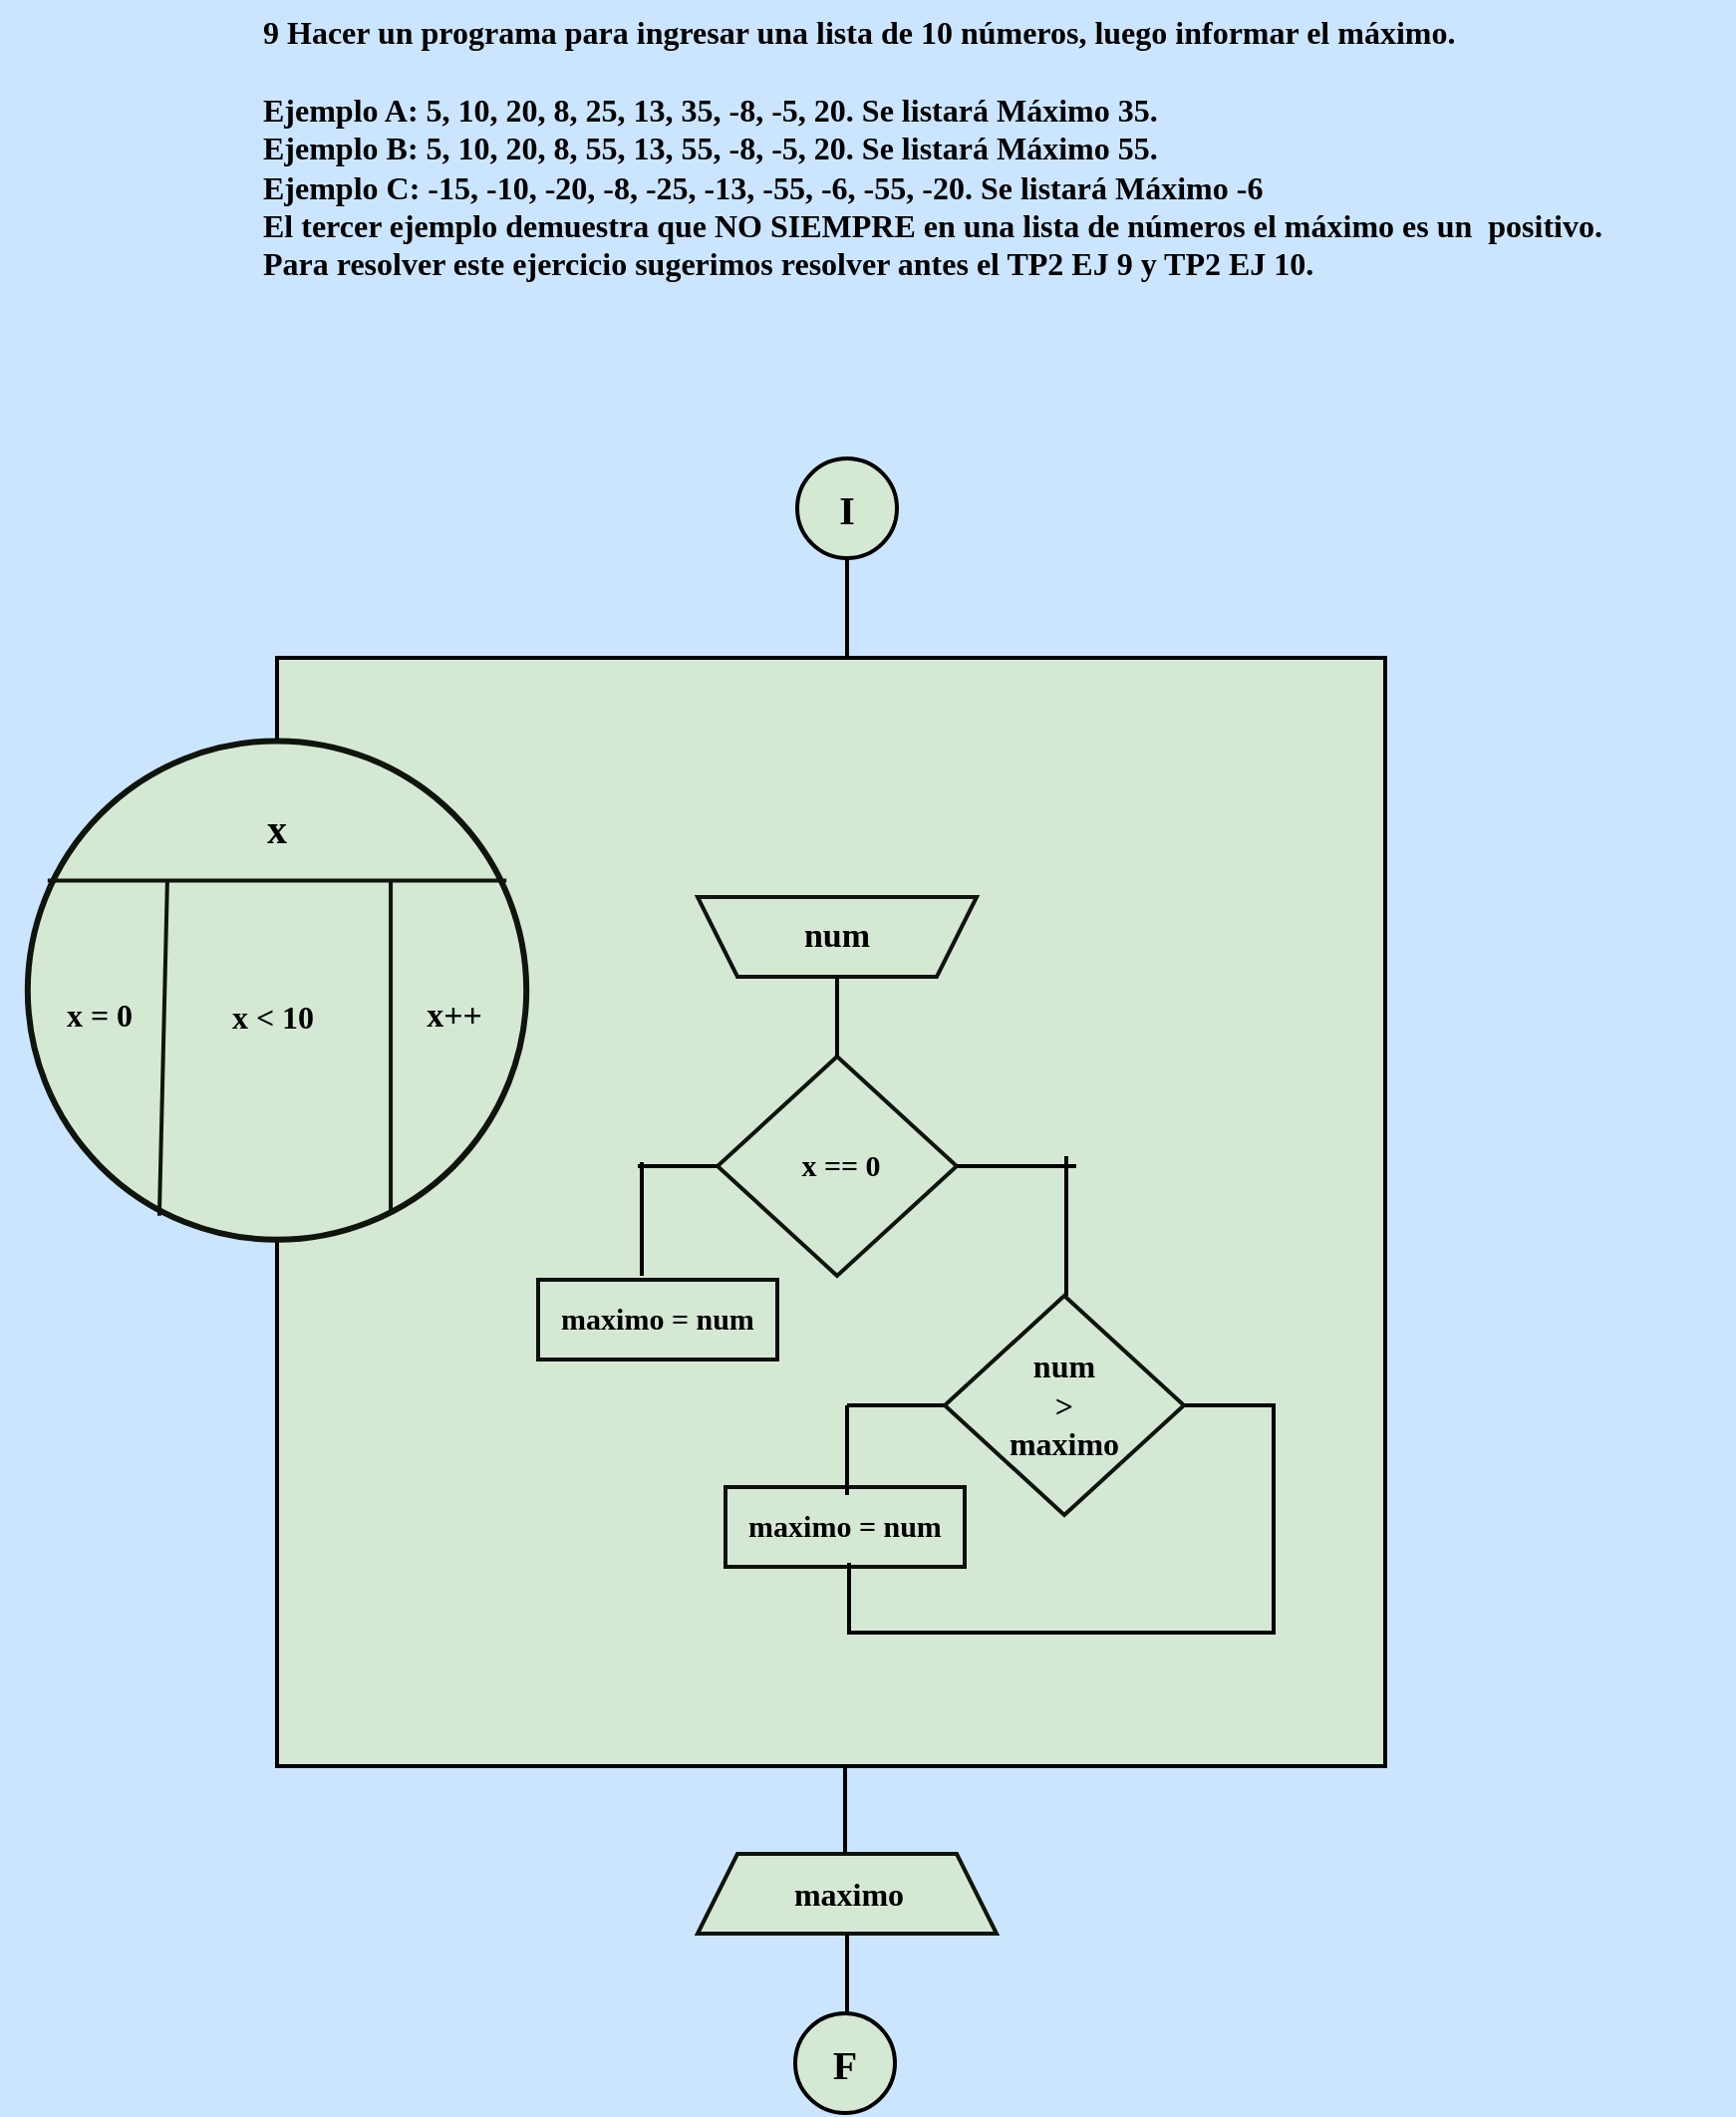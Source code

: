 <mxfile version="24.1.0" type="device">
  <diagram name="Página-1" id="lfljVjLXqVkdalrhsPDu">
    <mxGraphModel dx="2247" dy="830" grid="1" gridSize="10" guides="1" tooltips="1" connect="1" arrows="1" fold="1" page="1" pageScale="1" pageWidth="827" pageHeight="1169" background="#CCE5FF" math="0" shadow="0">
      <root>
        <mxCell id="0" />
        <mxCell id="1" parent="0" />
        <mxCell id="rmCvbukI7HfnYhg2oPh5-1" value="&lt;font color=&quot;#000000&quot; style=&quot;font-size: 16px;&quot; face=&quot;Comic Sans MS&quot;&gt;&lt;b&gt;9 Hacer un programa para ingresar una lista de 10 números, luego informar el máximo.&lt;br&gt;&lt;br&gt;Ejemplo A: 5, 10, 20, 8, 25, 13, 35, -8, -5, 20. Se listará Máximo 35.&lt;br&gt;Ejemplo B: 5, 10, 20, 8, 55, 13, 55, -8, -5, 20. Se listará Máximo 55.&lt;br&gt;Ejemplo C: -15, -10, -20, -8, -25, -13, -55, -6, -55, -20. Se listará Máximo -6&lt;br&gt;El tercer ejemplo demuestra que NO SIEMPRE en una lista de números el máximo es un&amp;nbsp; positivo.&lt;br&gt;Para resolver este ejercicio sugerimos resolver antes el TP2 EJ 9 y TP2 EJ 10.&lt;/b&gt;&lt;/font&gt;" style="text;whiteSpace=wrap;html=1;fontFamily=Architects Daughter;fontSource=https%3A%2F%2Ffonts.googleapis.com%2Fcss%3Ffamily%3DArchitects%2BDaughter;" vertex="1" parent="1">
          <mxGeometry x="70" y="10" width="740" height="200" as="geometry" />
        </mxCell>
        <mxCell id="rmCvbukI7HfnYhg2oPh5-67" value="" style="group;aspect=fixed;" vertex="1" connectable="0" parent="1">
          <mxGeometry x="-60" y="240" width="695" height="830" as="geometry" />
        </mxCell>
        <mxCell id="rmCvbukI7HfnYhg2oPh5-42" value="" style="group;aspect=fixed;" vertex="1" connectable="0" parent="rmCvbukI7HfnYhg2oPh5-67">
          <mxGeometry width="695" height="830" as="geometry" />
        </mxCell>
        <mxCell id="rmCvbukI7HfnYhg2oPh5-6" value="" style="group;aspect=fixed;" vertex="1" connectable="0" parent="rmCvbukI7HfnYhg2oPh5-42">
          <mxGeometry x="400" width="50" height="50" as="geometry" />
        </mxCell>
        <mxCell id="rmCvbukI7HfnYhg2oPh5-2" value="" style="strokeWidth=2;html=1;shape=mxgraph.flowchart.start_2;whiteSpace=wrap;rounded=0;labelBackgroundColor=none;strokeColor=#000000;align=center;verticalAlign=middle;fontFamily=Helvetica;fontSize=12;fontColor=default;fillColor=#d5e8d4;aspect=fixed;" vertex="1" parent="rmCvbukI7HfnYhg2oPh5-6">
          <mxGeometry width="50" height="50" as="geometry" />
        </mxCell>
        <mxCell id="rmCvbukI7HfnYhg2oPh5-4" value="&lt;font color=&quot;#000000&quot; size=&quot;1&quot; face=&quot;Comic Sans MS&quot;&gt;&lt;b style=&quot;font-size: 20px;&quot;&gt;I&lt;/b&gt;&lt;/font&gt;" style="text;strokeColor=none;align=center;fillColor=none;html=1;verticalAlign=middle;whiteSpace=wrap;rounded=0;fontFamily=Architects Daughter;fontSource=https%3A%2F%2Ffonts.googleapis.com%2Fcss%3Ffamily%3DArchitects%2BDaughter;aspect=fixed;" vertex="1" parent="rmCvbukI7HfnYhg2oPh5-6">
          <mxGeometry x="5" y="10" width="40" height="30" as="geometry" />
        </mxCell>
        <mxCell id="rmCvbukI7HfnYhg2oPh5-8" value="" style="group;aspect=fixed;" vertex="1" connectable="0" parent="rmCvbukI7HfnYhg2oPh5-42">
          <mxGeometry x="399" y="780" width="50" height="50" as="geometry" />
        </mxCell>
        <mxCell id="rmCvbukI7HfnYhg2oPh5-3" value="" style="strokeWidth=2;html=1;shape=mxgraph.flowchart.start_2;whiteSpace=wrap;rounded=0;labelBackgroundColor=none;strokeColor=#000000;align=center;verticalAlign=middle;fontFamily=Helvetica;fontSize=12;fontColor=default;fillColor=#d5e8d4;" vertex="1" parent="rmCvbukI7HfnYhg2oPh5-8">
          <mxGeometry width="50" height="50" as="geometry" />
        </mxCell>
        <mxCell id="rmCvbukI7HfnYhg2oPh5-5" value="&lt;font color=&quot;#000000&quot; size=&quot;1&quot; face=&quot;Comic Sans MS&quot;&gt;&lt;b style=&quot;font-size: 20px;&quot;&gt;F&lt;/b&gt;&lt;/font&gt;" style="text;strokeColor=none;align=center;fillColor=none;html=1;verticalAlign=middle;whiteSpace=wrap;rounded=0;fontFamily=Architects Daughter;fontSource=https://fonts.googleapis.com/css?family=Architects+Daughter;" vertex="1" parent="rmCvbukI7HfnYhg2oPh5-8">
          <mxGeometry x="5" y="10" width="40" height="30" as="geometry" />
        </mxCell>
        <mxCell id="rmCvbukI7HfnYhg2oPh5-9" value="" style="group;aspect=fixed;" vertex="1" connectable="0" parent="rmCvbukI7HfnYhg2oPh5-42">
          <mxGeometry y="100" width="695" height="556" as="geometry" />
        </mxCell>
        <mxCell id="rmCvbukI7HfnYhg2oPh5-10" value="" style="whiteSpace=wrap;html=1;aspect=fixed;rounded=0;labelBackgroundColor=none;strokeColor=#000000;strokeWidth=2;align=center;verticalAlign=middle;fontFamily=Helvetica;fontSize=12;fontColor=default;fillColor=#d5e8d4;" vertex="1" parent="rmCvbukI7HfnYhg2oPh5-9">
          <mxGeometry x="139" width="556" height="556" as="geometry" />
        </mxCell>
        <mxCell id="rmCvbukI7HfnYhg2oPh5-11" value="" style="group;aspect=fixed;" vertex="1" connectable="0" parent="rmCvbukI7HfnYhg2oPh5-9">
          <mxGeometry x="13.9" y="41.7" width="250.2" height="250.2" as="geometry" />
        </mxCell>
        <mxCell id="rmCvbukI7HfnYhg2oPh5-12" value="" style="ellipse;whiteSpace=wrap;html=1;aspect=fixed;rounded=0;labelBackgroundColor=none;strokeColor=#0F140C;strokeWidth=3;align=center;verticalAlign=middle;fontFamily=Helvetica;fontSize=12;fontColor=default;fillColor=#d5e8d4;" vertex="1" parent="rmCvbukI7HfnYhg2oPh5-11">
          <mxGeometry width="250.2" height="250.2" as="geometry" />
        </mxCell>
        <mxCell id="rmCvbukI7HfnYhg2oPh5-13" value="" style="endArrow=none;html=1;rounded=0;strokeColor=#0F140C;fontFamily=Helvetica;fontSize=12;fontColor=default;fillColor=#B2C9AB;strokeWidth=2;" edge="1" parent="rmCvbukI7HfnYhg2oPh5-11">
          <mxGeometry width="50" height="50" relative="1" as="geometry">
            <mxPoint x="240.192" y="70.056" as="sourcePoint" />
            <mxPoint x="10.008" y="70.056" as="targetPoint" />
          </mxGeometry>
        </mxCell>
        <mxCell id="rmCvbukI7HfnYhg2oPh5-14" value="" style="endArrow=none;html=1;rounded=0;strokeColor=#0F140C;fontFamily=Helvetica;fontSize=12;fontColor=default;fillColor=#B2C9AB;exitX=0.264;exitY=0.952;exitDx=0;exitDy=0;exitPerimeter=0;strokeWidth=2;" edge="1" parent="rmCvbukI7HfnYhg2oPh5-11" source="rmCvbukI7HfnYhg2oPh5-12">
          <mxGeometry width="50" height="50" relative="1" as="geometry">
            <mxPoint x="60.048" y="150.12" as="sourcePoint" />
            <mxPoint x="70.056" y="70.056" as="targetPoint" />
          </mxGeometry>
        </mxCell>
        <mxCell id="rmCvbukI7HfnYhg2oPh5-15" value="" style="endArrow=none;html=1;rounded=0;strokeColor=#0F140C;fontFamily=Helvetica;fontSize=12;fontColor=default;fillColor=#B2C9AB;exitX=0.728;exitY=0.948;exitDx=0;exitDy=0;exitPerimeter=0;strokeWidth=2;" edge="1" parent="rmCvbukI7HfnYhg2oPh5-11" source="rmCvbukI7HfnYhg2oPh5-12">
          <mxGeometry width="50" height="50" relative="1" as="geometry">
            <mxPoint x="150.12" y="170.136" as="sourcePoint" />
            <mxPoint x="182.146" y="70.056" as="targetPoint" />
          </mxGeometry>
        </mxCell>
        <mxCell id="rmCvbukI7HfnYhg2oPh5-19" value="&lt;font color=&quot;#000000&quot; size=&quot;1&quot; face=&quot;Comic Sans MS&quot;&gt;&lt;b style=&quot;font-size: 20px;&quot;&gt;x&lt;/b&gt;&lt;/font&gt;" style="text;strokeColor=none;align=center;fillColor=none;html=1;verticalAlign=middle;whiteSpace=wrap;rounded=0;fontFamily=Architects Daughter;fontSource=https://fonts.googleapis.com/css?family=Architects+Daughter;" vertex="1" parent="rmCvbukI7HfnYhg2oPh5-11">
          <mxGeometry x="95.1" y="28.3" width="60" height="30" as="geometry" />
        </mxCell>
        <mxCell id="rmCvbukI7HfnYhg2oPh5-24" value="&lt;font color=&quot;#000000&quot; size=&quot;1&quot; face=&quot;Comic Sans MS&quot;&gt;&lt;b style=&quot;font-size: 17px;&quot;&gt;x++&lt;/b&gt;&lt;/font&gt;" style="text;strokeColor=none;align=center;fillColor=none;html=1;verticalAlign=middle;whiteSpace=wrap;rounded=0;fontFamily=Architects Daughter;fontSource=https://fonts.googleapis.com/css?family=Architects+Daughter;" vertex="1" parent="rmCvbukI7HfnYhg2oPh5-11">
          <mxGeometry x="189.1" y="128.3" width="50" height="20" as="geometry" />
        </mxCell>
        <mxCell id="rmCvbukI7HfnYhg2oPh5-20" value="" style="group;aspect=fixed;" vertex="1" connectable="0" parent="rmCvbukI7HfnYhg2oPh5-9">
          <mxGeometry x="350" y="120" width="140" height="40" as="geometry" />
        </mxCell>
        <mxCell id="rmCvbukI7HfnYhg2oPh5-16" value="" style="shape=trapezoid;perimeter=trapezoidPerimeter;whiteSpace=wrap;html=1;fixedSize=1;rounded=0;labelBackgroundColor=none;strokeColor=#121211;strokeWidth=2;align=center;verticalAlign=middle;fontFamily=Helvetica;fontSize=12;fontColor=default;fillColor=#d5e8d4;direction=west;container=0;" vertex="1" parent="rmCvbukI7HfnYhg2oPh5-20">
          <mxGeometry width="140" height="40" as="geometry">
            <mxRectangle x="-1020" y="-650" width="50" height="40" as="alternateBounds" />
          </mxGeometry>
        </mxCell>
        <mxCell id="rmCvbukI7HfnYhg2oPh5-17" value="&lt;font color=&quot;#000000&quot; size=&quot;1&quot; face=&quot;Comic Sans MS&quot;&gt;&lt;b style=&quot;font-size: 17px;&quot;&gt;num&lt;/b&gt;&lt;/font&gt;" style="text;strokeColor=none;align=center;fillColor=none;html=1;verticalAlign=middle;whiteSpace=wrap;rounded=0;fontFamily=Architects Daughter;fontSource=https%3A%2F%2Ffonts.googleapis.com%2Fcss%3Ffamily%3DArchitects%2BDaughter;container=0;" vertex="1" parent="rmCvbukI7HfnYhg2oPh5-20">
          <mxGeometry x="40" y="5" width="60" height="30" as="geometry" />
        </mxCell>
        <mxCell id="rmCvbukI7HfnYhg2oPh5-32" value="" style="group;aspect=fixed;" vertex="1" connectable="0" parent="rmCvbukI7HfnYhg2oPh5-9">
          <mxGeometry x="360" y="200" width="120" height="110" as="geometry" />
        </mxCell>
        <mxCell id="rmCvbukI7HfnYhg2oPh5-29" value="" style="rhombus;whiteSpace=wrap;html=1;rounded=0;labelBackgroundColor=none;strokeColor=#0F140C;strokeWidth=2;align=center;verticalAlign=middle;fontFamily=Helvetica;fontSize=12;fontColor=default;fillColor=#d5e8d4;" vertex="1" parent="rmCvbukI7HfnYhg2oPh5-32">
          <mxGeometry width="120" height="110" as="geometry" />
        </mxCell>
        <mxCell id="rmCvbukI7HfnYhg2oPh5-30" value="&lt;font face=&quot;Comic Sans MS&quot; color=&quot;#000000&quot;&gt;&lt;span style=&quot;font-size: 15px;&quot;&gt;&lt;b&gt;x == 0&lt;/b&gt;&lt;/span&gt;&lt;/font&gt;" style="text;strokeColor=none;align=center;fillColor=none;html=1;verticalAlign=middle;whiteSpace=wrap;rounded=0;fontFamily=Architects Daughter;fontSource=https://fonts.googleapis.com/css?family=Architects+Daughter;" vertex="1" parent="rmCvbukI7HfnYhg2oPh5-32">
          <mxGeometry x="32" y="30" width="60" height="50" as="geometry" />
        </mxCell>
        <mxCell id="rmCvbukI7HfnYhg2oPh5-48" value="" style="line;strokeWidth=2;direction=south;html=1;hachureGap=4;fontFamily=Architects Daughter;fontSource=https://fonts.googleapis.com/css?family=Architects+Daughter;strokeColor=#000000;" vertex="1" parent="rmCvbukI7HfnYhg2oPh5-9">
          <mxGeometry x="415" y="160" width="10" height="40" as="geometry" />
        </mxCell>
        <mxCell id="rmCvbukI7HfnYhg2oPh5-58" value="" style="line;strokeWidth=2;html=1;perimeter=backbonePerimeter;points=[];outlineConnect=0;hachureGap=4;fontFamily=Architects Daughter;fontSource=https://fonts.googleapis.com/css?family=Architects+Daughter;strokeColor=#000000;" vertex="1" parent="rmCvbukI7HfnYhg2oPh5-9">
          <mxGeometry x="320" y="250" width="40" height="10" as="geometry" />
        </mxCell>
        <mxCell id="rmCvbukI7HfnYhg2oPh5-59" value="" style="line;strokeWidth=2;html=1;perimeter=backbonePerimeter;points=[];outlineConnect=0;hachureGap=4;fontFamily=Architects Daughter;fontSource=https://fonts.googleapis.com/css?family=Architects+Daughter;strokeColor=#000000;" vertex="1" parent="rmCvbukI7HfnYhg2oPh5-9">
          <mxGeometry x="480" y="250" width="60" height="10" as="geometry" />
        </mxCell>
        <mxCell id="rmCvbukI7HfnYhg2oPh5-50" value="" style="line;strokeWidth=2;direction=south;html=1;hachureGap=4;fontFamily=Architects Daughter;fontSource=https://fonts.googleapis.com/css?family=Architects+Daughter;strokeColor=#000000;" vertex="1" parent="rmCvbukI7HfnYhg2oPh5-9">
          <mxGeometry x="530" y="250" width="10" height="70" as="geometry" />
        </mxCell>
        <mxCell id="rmCvbukI7HfnYhg2oPh5-57" value="" style="line;strokeWidth=2;html=1;perimeter=backbonePerimeter;points=[];outlineConnect=0;hachureGap=4;fontFamily=Architects Daughter;fontSource=https://fonts.googleapis.com/css?family=Architects+Daughter;strokeColor=#000000;" vertex="1" parent="rmCvbukI7HfnYhg2oPh5-9">
          <mxGeometry x="425" y="370" width="50" height="10" as="geometry" />
        </mxCell>
        <mxCell id="rmCvbukI7HfnYhg2oPh5-64" value="" style="line;strokeWidth=2;html=1;perimeter=backbonePerimeter;points=[];outlineConnect=0;hachureGap=4;fontFamily=Architects Daughter;fontSource=https://fonts.googleapis.com/css?family=Architects+Daughter;strokeColor=#000000;" vertex="1" parent="rmCvbukI7HfnYhg2oPh5-9">
          <mxGeometry x="590" y="370" width="50" height="10" as="geometry" />
        </mxCell>
        <mxCell id="rmCvbukI7HfnYhg2oPh5-18" value="&lt;font color=&quot;#000000&quot; size=&quot;1&quot; face=&quot;Comic Sans MS&quot;&gt;&lt;b style=&quot;font-size: 16px;&quot;&gt;x = 0&lt;/b&gt;&lt;/font&gt;" style="text;strokeColor=none;align=center;fillColor=none;html=1;verticalAlign=middle;whiteSpace=wrap;rounded=0;fontFamily=Architects Daughter;fontSource=https://fonts.googleapis.com/css?family=Architects+Daughter;" vertex="1" parent="rmCvbukI7HfnYhg2oPh5-42">
          <mxGeometry x="25" y="269" width="50" height="20" as="geometry" />
        </mxCell>
        <mxCell id="rmCvbukI7HfnYhg2oPh5-23" value="&lt;font color=&quot;#000000&quot; size=&quot;1&quot; face=&quot;Comic Sans MS&quot;&gt;&lt;b style=&quot;font-size: 16px;&quot;&gt;x &amp;lt; 10&lt;/b&gt;&lt;/font&gt;" style="text;strokeColor=none;align=center;fillColor=none;html=1;verticalAlign=middle;whiteSpace=wrap;rounded=0;fontFamily=Architects Daughter;fontSource=https://fonts.googleapis.com/css?family=Architects+Daughter;" vertex="1" parent="rmCvbukI7HfnYhg2oPh5-42">
          <mxGeometry x="107" y="270" width="60" height="20" as="geometry" />
        </mxCell>
        <mxCell id="rmCvbukI7HfnYhg2oPh5-31" value="" style="group;aspect=fixed;" vertex="1" connectable="0" parent="rmCvbukI7HfnYhg2oPh5-42">
          <mxGeometry x="474" y="420" width="120" height="110" as="geometry" />
        </mxCell>
        <mxCell id="rmCvbukI7HfnYhg2oPh5-25" value="" style="rhombus;whiteSpace=wrap;html=1;rounded=0;labelBackgroundColor=none;strokeColor=#0F140C;strokeWidth=2;align=center;verticalAlign=middle;fontFamily=Helvetica;fontSize=12;fontColor=default;fillColor=#d5e8d4;aspect=fixed;" vertex="1" parent="rmCvbukI7HfnYhg2oPh5-31">
          <mxGeometry width="120" height="110" as="geometry" />
        </mxCell>
        <mxCell id="rmCvbukI7HfnYhg2oPh5-28" value="&lt;font color=&quot;#000000&quot; size=&quot;1&quot; face=&quot;Comic Sans MS&quot;&gt;&lt;b style=&quot;font-size: 16px;&quot;&gt;num&lt;/b&gt;&lt;/font&gt;&lt;div&gt;&lt;font color=&quot;#000000&quot; size=&quot;1&quot; face=&quot;Comic Sans MS&quot;&gt;&lt;b style=&quot;font-size: 16px;&quot;&gt;&amp;gt;&lt;/b&gt;&lt;/font&gt;&lt;/div&gt;&lt;div&gt;&lt;font color=&quot;#000000&quot; size=&quot;1&quot; face=&quot;Comic Sans MS&quot;&gt;&lt;b style=&quot;font-size: 16px;&quot;&gt;maximo&lt;/b&gt;&lt;/font&gt;&lt;/div&gt;" style="text;strokeColor=none;align=center;fillColor=none;html=1;verticalAlign=middle;whiteSpace=wrap;rounded=0;fontFamily=Architects Daughter;fontSource=https://fonts.googleapis.com/css?family=Architects+Daughter;aspect=fixed;" vertex="1" parent="rmCvbukI7HfnYhg2oPh5-31">
          <mxGeometry x="30" y="40" width="60" height="30" as="geometry" />
        </mxCell>
        <mxCell id="rmCvbukI7HfnYhg2oPh5-37" value="" style="group;aspect=fixed;" vertex="1" connectable="0" parent="rmCvbukI7HfnYhg2oPh5-42">
          <mxGeometry x="270" y="412" width="120" height="40" as="geometry" />
        </mxCell>
        <mxCell id="rmCvbukI7HfnYhg2oPh5-26" value="" style="rounded=0;whiteSpace=wrap;html=1;labelBackgroundColor=none;strokeColor=#0f100e;strokeWidth=2;align=center;verticalAlign=middle;fontFamily=Helvetica;fontSize=12;fontColor=default;fillColor=#d5e8d4;" vertex="1" parent="rmCvbukI7HfnYhg2oPh5-37">
          <mxGeometry width="120" height="40" as="geometry" />
        </mxCell>
        <mxCell id="rmCvbukI7HfnYhg2oPh5-33" value="&lt;font size=&quot;1&quot; face=&quot;Comic Sans MS&quot; color=&quot;#000000&quot;&gt;&lt;b style=&quot;font-size: 15px;&quot;&gt;maximo = num&lt;/b&gt;&lt;/font&gt;" style="text;strokeColor=none;align=center;fillColor=none;html=1;verticalAlign=middle;whiteSpace=wrap;rounded=0;fontFamily=Architects Daughter;fontSource=https://fonts.googleapis.com/css?family=Architects+Daughter;" vertex="1" parent="rmCvbukI7HfnYhg2oPh5-37">
          <mxGeometry y="5" width="120" height="30" as="geometry" />
        </mxCell>
        <mxCell id="rmCvbukI7HfnYhg2oPh5-38" value="" style="group;aspect=fixed;" vertex="1" connectable="0" parent="rmCvbukI7HfnYhg2oPh5-42">
          <mxGeometry x="364" y="516" width="120" height="40" as="geometry" />
        </mxCell>
        <mxCell id="rmCvbukI7HfnYhg2oPh5-35" value="" style="rounded=0;whiteSpace=wrap;html=1;labelBackgroundColor=none;strokeColor=#0f100e;strokeWidth=2;align=center;verticalAlign=middle;fontFamily=Helvetica;fontSize=12;fontColor=default;fillColor=#d5e8d4;" vertex="1" parent="rmCvbukI7HfnYhg2oPh5-38">
          <mxGeometry width="120" height="40" as="geometry" />
        </mxCell>
        <mxCell id="rmCvbukI7HfnYhg2oPh5-36" value="&lt;font size=&quot;1&quot; face=&quot;Comic Sans MS&quot; color=&quot;#000000&quot;&gt;&lt;b style=&quot;font-size: 15px;&quot;&gt;maximo = num&lt;/b&gt;&lt;/font&gt;" style="text;strokeColor=none;align=center;fillColor=none;html=1;verticalAlign=middle;whiteSpace=wrap;rounded=0;fontFamily=Architects Daughter;fontSource=https://fonts.googleapis.com/css?family=Architects+Daughter;" vertex="1" parent="rmCvbukI7HfnYhg2oPh5-38">
          <mxGeometry y="5" width="120" height="30" as="geometry" />
        </mxCell>
        <mxCell id="rmCvbukI7HfnYhg2oPh5-41" value="" style="group;aspect=fixed;" vertex="1" connectable="0" parent="rmCvbukI7HfnYhg2oPh5-42">
          <mxGeometry x="350" y="700" width="150" height="40" as="geometry" />
        </mxCell>
        <mxCell id="rmCvbukI7HfnYhg2oPh5-39" value="" style="shape=trapezoid;perimeter=trapezoidPerimeter;whiteSpace=wrap;html=1;fixedSize=1;rounded=0;labelBackgroundColor=none;strokeColor=#0F140C;strokeWidth=2;align=center;verticalAlign=middle;fontFamily=Helvetica;fontSize=12;fontColor=default;fillColor=#d5e8d4;" vertex="1" parent="rmCvbukI7HfnYhg2oPh5-41">
          <mxGeometry width="150" height="40" as="geometry" />
        </mxCell>
        <mxCell id="rmCvbukI7HfnYhg2oPh5-40" value="&lt;font size=&quot;1&quot; face=&quot;Comic Sans MS&quot; color=&quot;#000000&quot;&gt;&lt;b style=&quot;font-size: 16px;&quot;&gt;maximo&lt;/b&gt;&lt;/font&gt;" style="text;strokeColor=none;align=center;fillColor=none;html=1;verticalAlign=middle;whiteSpace=wrap;rounded=0;fontFamily=Architects Daughter;fontSource=https%3A%2F%2Ffonts.googleapis.com%2Fcss%3Ffamily%3DArchitects%2BDaughter;" vertex="1" parent="rmCvbukI7HfnYhg2oPh5-41">
          <mxGeometry x="46" y="5" width="60" height="30" as="geometry" />
        </mxCell>
        <mxCell id="rmCvbukI7HfnYhg2oPh5-46" value="" style="line;strokeWidth=2;direction=south;html=1;hachureGap=4;fontFamily=Architects Daughter;fontSource=https://fonts.googleapis.com/css?family=Architects+Daughter;strokeColor=#000000;" vertex="1" parent="rmCvbukI7HfnYhg2oPh5-42">
          <mxGeometry x="420" y="50" width="10" height="50" as="geometry" />
        </mxCell>
        <mxCell id="rmCvbukI7HfnYhg2oPh5-52" value="" style="line;strokeWidth=2;direction=south;html=1;hachureGap=4;fontFamily=Architects Daughter;fontSource=https://fonts.googleapis.com/css?family=Architects+Daughter;strokeColor=#000000;" vertex="1" parent="rmCvbukI7HfnYhg2oPh5-42">
          <mxGeometry x="419" y="656" width="10" height="44" as="geometry" />
        </mxCell>
        <mxCell id="rmCvbukI7HfnYhg2oPh5-51" value="" style="line;strokeWidth=2;direction=south;html=1;hachureGap=4;fontFamily=Architects Daughter;fontSource=https://fonts.googleapis.com/css?family=Architects+Daughter;strokeColor=#000000;" vertex="1" parent="rmCvbukI7HfnYhg2oPh5-42">
          <mxGeometry x="420" y="740" width="10" height="40" as="geometry" />
        </mxCell>
        <mxCell id="rmCvbukI7HfnYhg2oPh5-44" value="" style="line;strokeWidth=2;direction=south;html=1;hachureGap=4;fontFamily=Architects Daughter;fontSource=https://fonts.googleapis.com/css?family=Architects+Daughter;strokeColor=#000000;" vertex="1" parent="rmCvbukI7HfnYhg2oPh5-67">
          <mxGeometry x="421" y="554" width="10" height="36" as="geometry" />
        </mxCell>
        <mxCell id="rmCvbukI7HfnYhg2oPh5-45" value="" style="line;strokeWidth=2;direction=south;html=1;hachureGap=4;fontFamily=Architects Daughter;fontSource=https://fonts.googleapis.com/css?family=Architects+Daughter;strokeColor=#000000;" vertex="1" parent="rmCvbukI7HfnYhg2oPh5-67">
          <mxGeometry x="317" y="353" width="10" height="57" as="geometry" />
        </mxCell>
        <mxCell id="rmCvbukI7HfnYhg2oPh5-47" value="" style="line;strokeWidth=2;direction=south;html=1;hachureGap=4;fontFamily=Architects Daughter;fontSource=https://fonts.googleapis.com/css?family=Architects+Daughter;strokeColor=#000000;" vertex="1" parent="rmCvbukI7HfnYhg2oPh5-67">
          <mxGeometry x="634" y="474" width="10" height="116" as="geometry" />
        </mxCell>
        <mxCell id="rmCvbukI7HfnYhg2oPh5-49" value="" style="line;strokeWidth=2;direction=south;html=1;hachureGap=4;fontFamily=Architects Daughter;fontSource=https://fonts.googleapis.com/css?family=Architects+Daughter;strokeColor=#000000;" vertex="1" parent="rmCvbukI7HfnYhg2oPh5-67">
          <mxGeometry x="420" y="475" width="10" height="45" as="geometry" />
        </mxCell>
        <mxCell id="rmCvbukI7HfnYhg2oPh5-56" value="" style="line;strokeWidth=2;html=1;perimeter=backbonePerimeter;points=[];outlineConnect=0;hachureGap=4;fontFamily=Architects Daughter;fontSource=https://fonts.googleapis.com/css?family=Architects+Daughter;strokeColor=#000000;" vertex="1" parent="rmCvbukI7HfnYhg2oPh5-67">
          <mxGeometry x="425" y="584" width="215" height="10" as="geometry" />
        </mxCell>
      </root>
    </mxGraphModel>
  </diagram>
</mxfile>
